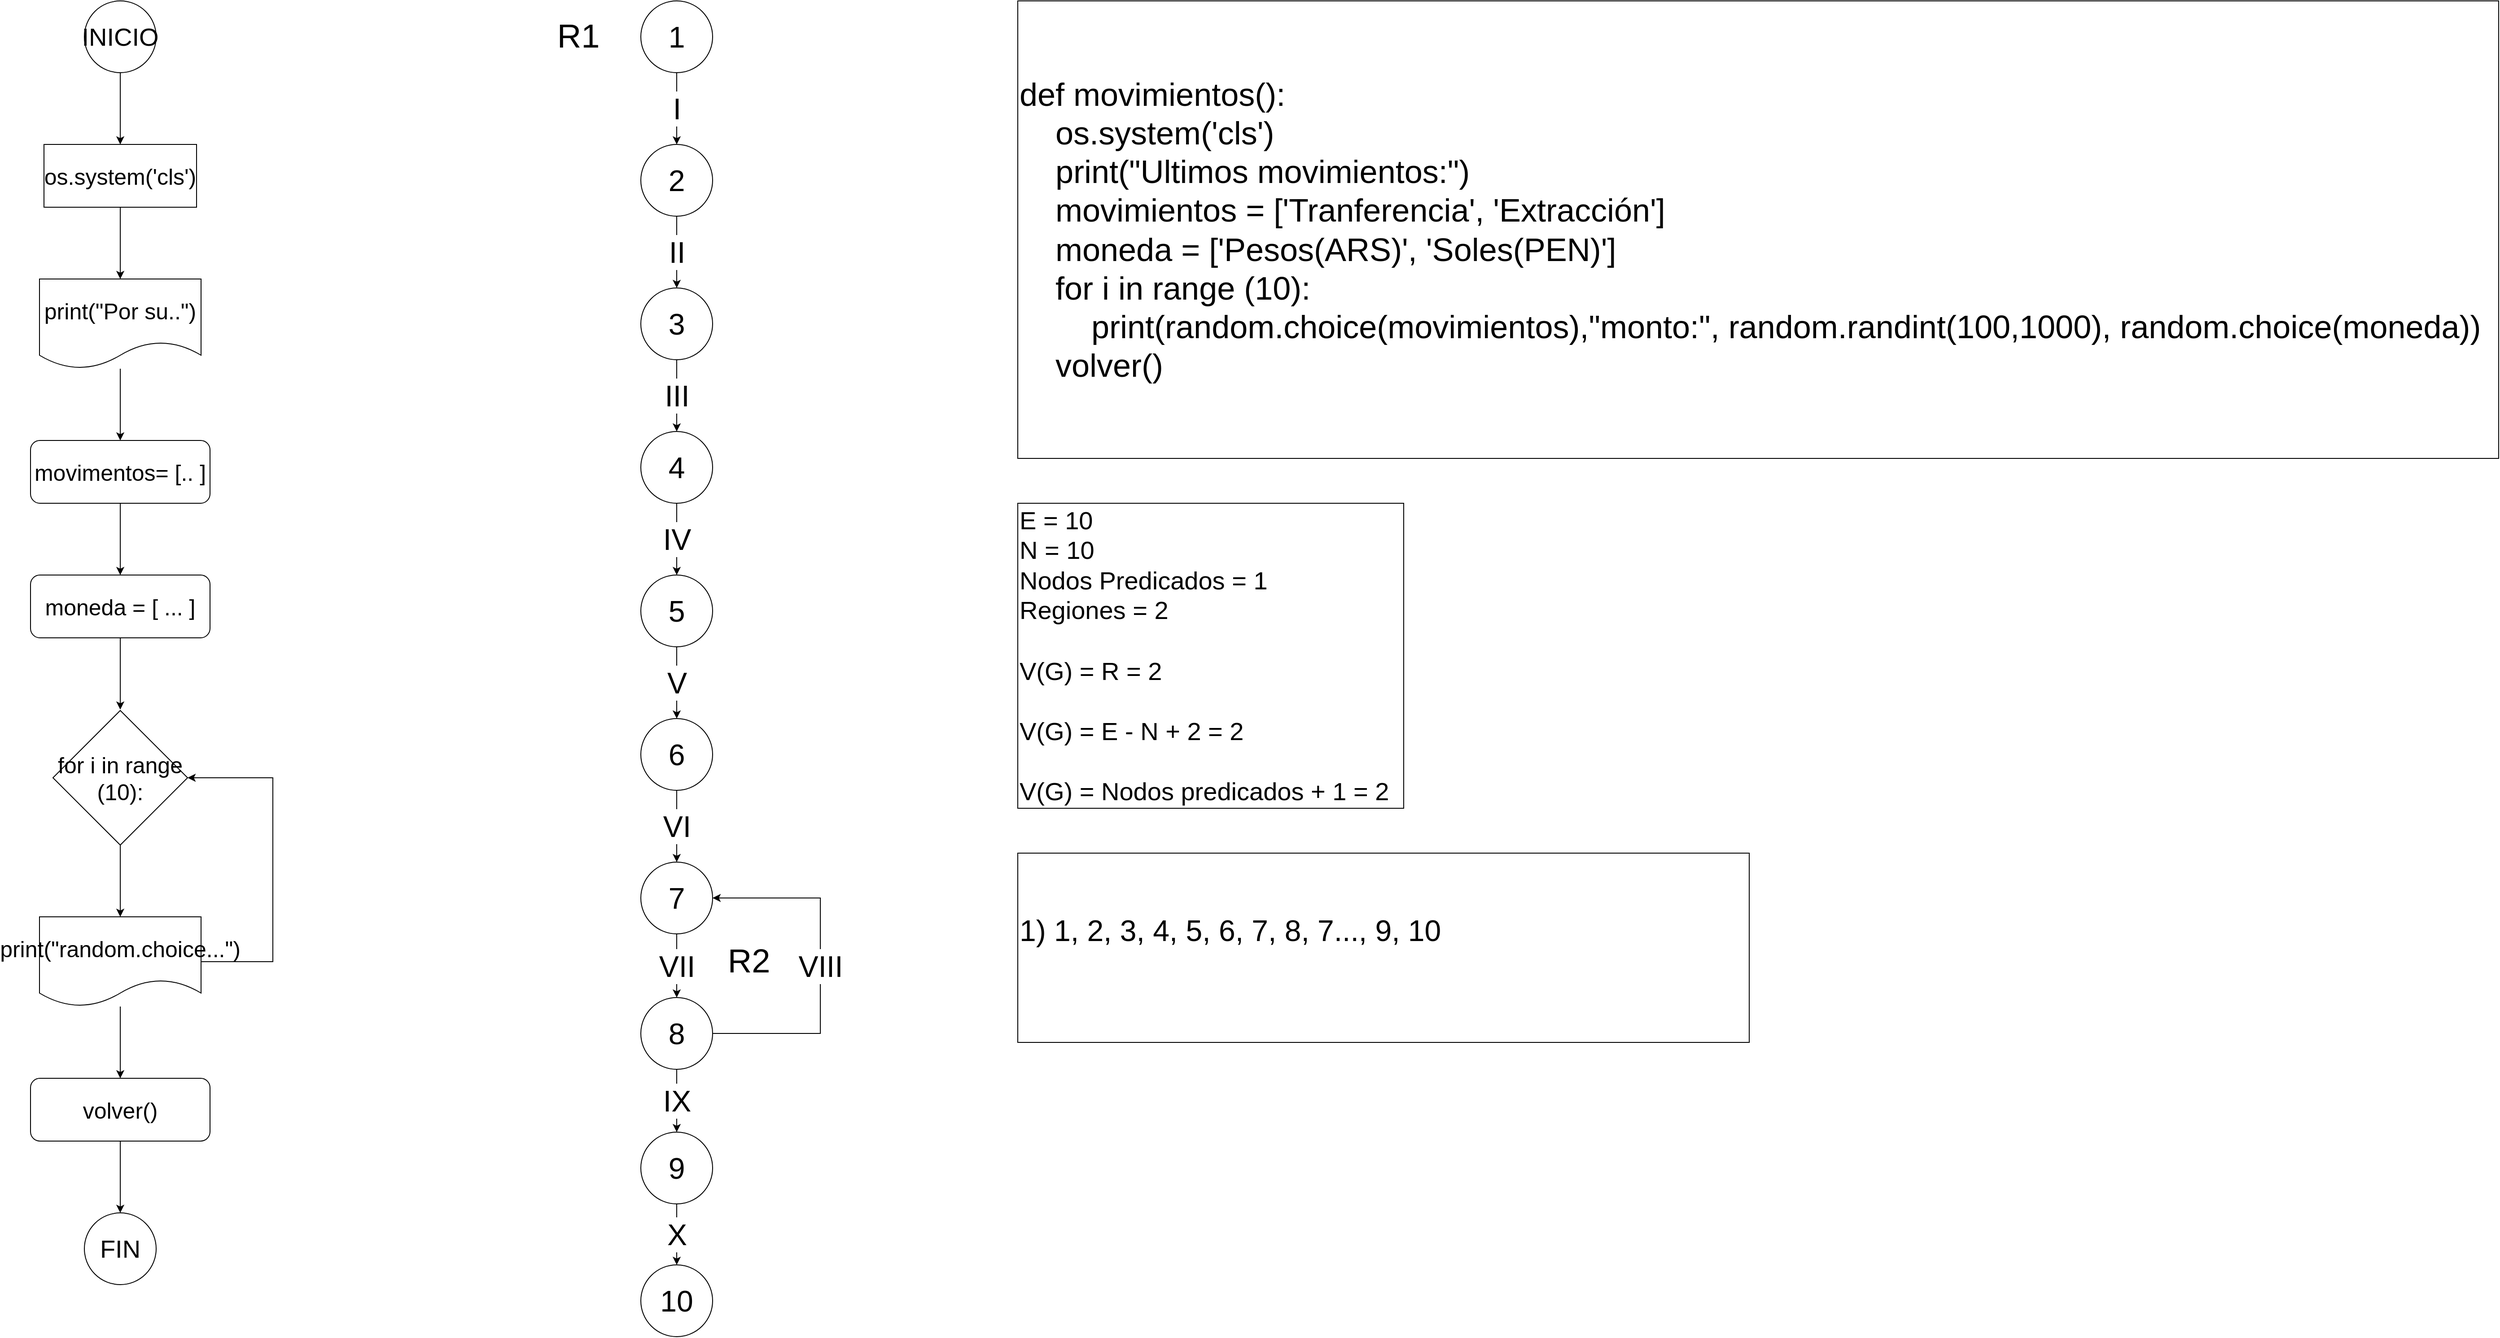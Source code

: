 <mxfile version="19.0.3" type="device"><diagram id="7chyxZPdLf9sWMRFc9ev" name="Página-1"><mxGraphModel dx="4547" dy="674" grid="1" gridSize="10" guides="1" tooltips="1" connect="1" arrows="1" fold="1" page="1" pageScale="1" pageWidth="827" pageHeight="1169" math="0" shadow="0"><root><mxCell id="0"/><mxCell id="1" parent="0"/><mxCell id="v7HFHNvJNVa7QCUc4hzS-2" value="&lt;div&gt;def movimientos():&lt;/div&gt;&lt;div&gt;&amp;nbsp; &amp;nbsp; os.system('cls')&lt;/div&gt;&lt;div&gt;&amp;nbsp; &amp;nbsp; print(&quot;Ultimos movimientos:&quot;)&lt;/div&gt;&lt;div&gt;&amp;nbsp; &amp;nbsp; movimientos = ['Tranferencia', 'Extracción']&lt;/div&gt;&lt;div&gt;&amp;nbsp; &amp;nbsp; moneda = ['Pesos(ARS)', 'Soles(PEN)']&lt;/div&gt;&lt;div&gt;&amp;nbsp; &amp;nbsp; for i in range (10):&lt;/div&gt;&lt;div&gt;&amp;nbsp; &amp;nbsp; &amp;nbsp; &amp;nbsp; print(random.choice(movimientos),&quot;monto:&quot;, random.randint(100,1000), random.choice(moneda))&lt;/div&gt;&lt;div&gt;&amp;nbsp; &amp;nbsp; volver()&lt;/div&gt;" style="rounded=0;whiteSpace=wrap;html=1;align=left;fontSize=36;" vertex="1" parent="1"><mxGeometry x="160" y="1169" width="1650" height="510" as="geometry"/></mxCell><mxCell id="v7HFHNvJNVa7QCUc4hzS-3" value="E = 10&lt;br style=&quot;font-size: 28px;&quot;&gt;N = 10&lt;br style=&quot;font-size: 28px;&quot;&gt;Nodos Predicados = 1&lt;br style=&quot;font-size: 28px;&quot;&gt;Regiones = 2&lt;br style=&quot;font-size: 28px;&quot;&gt;&lt;br style=&quot;font-size: 28px;&quot;&gt;V(G) = R = 2&lt;br style=&quot;font-size: 28px;&quot;&gt;&lt;br style=&quot;font-size: 28px;&quot;&gt;V(G) = E - N + 2 = 2&lt;br style=&quot;font-size: 28px;&quot;&gt;&lt;br style=&quot;font-size: 28px;&quot;&gt;V(G) = Nodos predicados + 1 = 2" style="rounded=0;whiteSpace=wrap;html=1;align=left;fontSize=28;" vertex="1" parent="1"><mxGeometry x="160" y="1729" width="430" height="340" as="geometry"/></mxCell><mxCell id="v7HFHNvJNVa7QCUc4hzS-4" value="&lt;div style=&quot;font-size: 33px;&quot;&gt;1) 1, 2, 3, 4, 5, 6, 7, 8, 7..., 9, 10&lt;span style=&quot;background-color: initial;&quot;&gt;&amp;nbsp;&lt;/span&gt;&lt;/div&gt;&amp;nbsp;" style="rounded=0;whiteSpace=wrap;html=1;align=left;fontSize=33;" vertex="1" parent="1"><mxGeometry x="160" y="2119" width="815" height="211" as="geometry"/></mxCell><mxCell id="v7HFHNvJNVa7QCUc4hzS-7" value="I" style="edgeStyle=orthogonalEdgeStyle;rounded=0;orthogonalLoop=1;jettySize=auto;html=1;fontSize=33;" edge="1" parent="1" source="v7HFHNvJNVa7QCUc4hzS-5" target="v7HFHNvJNVa7QCUc4hzS-6"><mxGeometry relative="1" as="geometry"/></mxCell><mxCell id="v7HFHNvJNVa7QCUc4hzS-5" value="1" style="ellipse;whiteSpace=wrap;html=1;aspect=fixed;fontSize=33;" vertex="1" parent="1"><mxGeometry x="-260" y="1169" width="80" height="80" as="geometry"/></mxCell><mxCell id="v7HFHNvJNVa7QCUc4hzS-9" value="II" style="edgeStyle=orthogonalEdgeStyle;rounded=0;orthogonalLoop=1;jettySize=auto;html=1;fontSize=33;" edge="1" parent="1" source="v7HFHNvJNVa7QCUc4hzS-6" target="v7HFHNvJNVa7QCUc4hzS-8"><mxGeometry relative="1" as="geometry"/></mxCell><mxCell id="v7HFHNvJNVa7QCUc4hzS-6" value="2" style="ellipse;whiteSpace=wrap;html=1;aspect=fixed;fontSize=33;" vertex="1" parent="1"><mxGeometry x="-260" y="1329" width="80" height="80" as="geometry"/></mxCell><mxCell id="v7HFHNvJNVa7QCUc4hzS-11" value="III" style="edgeStyle=orthogonalEdgeStyle;rounded=0;orthogonalLoop=1;jettySize=auto;html=1;fontSize=33;" edge="1" parent="1" source="v7HFHNvJNVa7QCUc4hzS-8" target="v7HFHNvJNVa7QCUc4hzS-10"><mxGeometry relative="1" as="geometry"/></mxCell><mxCell id="v7HFHNvJNVa7QCUc4hzS-8" value="3" style="ellipse;whiteSpace=wrap;html=1;aspect=fixed;fontSize=33;" vertex="1" parent="1"><mxGeometry x="-260" y="1489" width="80" height="80" as="geometry"/></mxCell><mxCell id="v7HFHNvJNVa7QCUc4hzS-13" value="IV" style="edgeStyle=orthogonalEdgeStyle;rounded=0;orthogonalLoop=1;jettySize=auto;html=1;fontSize=33;" edge="1" parent="1" source="v7HFHNvJNVa7QCUc4hzS-10" target="v7HFHNvJNVa7QCUc4hzS-12"><mxGeometry relative="1" as="geometry"/></mxCell><mxCell id="v7HFHNvJNVa7QCUc4hzS-10" value="4" style="ellipse;whiteSpace=wrap;html=1;aspect=fixed;fontSize=33;" vertex="1" parent="1"><mxGeometry x="-260" y="1649" width="80" height="80" as="geometry"/></mxCell><mxCell id="v7HFHNvJNVa7QCUc4hzS-15" value="V" style="edgeStyle=orthogonalEdgeStyle;rounded=0;orthogonalLoop=1;jettySize=auto;html=1;fontSize=33;" edge="1" parent="1" source="v7HFHNvJNVa7QCUc4hzS-12" target="v7HFHNvJNVa7QCUc4hzS-14"><mxGeometry relative="1" as="geometry"/></mxCell><mxCell id="v7HFHNvJNVa7QCUc4hzS-12" value="5" style="ellipse;whiteSpace=wrap;html=1;aspect=fixed;fontSize=33;" vertex="1" parent="1"><mxGeometry x="-260" y="1809" width="80" height="80" as="geometry"/></mxCell><mxCell id="v7HFHNvJNVa7QCUc4hzS-17" value="VI" style="edgeStyle=orthogonalEdgeStyle;rounded=0;orthogonalLoop=1;jettySize=auto;html=1;fontSize=33;" edge="1" parent="1" source="v7HFHNvJNVa7QCUc4hzS-14" target="v7HFHNvJNVa7QCUc4hzS-16"><mxGeometry relative="1" as="geometry"/></mxCell><mxCell id="v7HFHNvJNVa7QCUc4hzS-14" value="6" style="ellipse;whiteSpace=wrap;html=1;aspect=fixed;fontSize=33;" vertex="1" parent="1"><mxGeometry x="-260" y="1969" width="80" height="80" as="geometry"/></mxCell><mxCell id="v7HFHNvJNVa7QCUc4hzS-19" value="VII" style="edgeStyle=orthogonalEdgeStyle;rounded=0;orthogonalLoop=1;jettySize=auto;html=1;fontSize=33;" edge="1" parent="1" source="v7HFHNvJNVa7QCUc4hzS-16" target="v7HFHNvJNVa7QCUc4hzS-18"><mxGeometry relative="1" as="geometry"/></mxCell><mxCell id="v7HFHNvJNVa7QCUc4hzS-16" value="7" style="ellipse;whiteSpace=wrap;html=1;aspect=fixed;fontSize=33;" vertex="1" parent="1"><mxGeometry x="-260" y="2129" width="80" height="80" as="geometry"/></mxCell><mxCell id="v7HFHNvJNVa7QCUc4hzS-21" value="IX" style="edgeStyle=orthogonalEdgeStyle;rounded=0;orthogonalLoop=1;jettySize=auto;html=1;fontSize=33;" edge="1" parent="1" source="v7HFHNvJNVa7QCUc4hzS-18" target="v7HFHNvJNVa7QCUc4hzS-20"><mxGeometry relative="1" as="geometry"/></mxCell><mxCell id="v7HFHNvJNVa7QCUc4hzS-24" value="VIII" style="edgeStyle=orthogonalEdgeStyle;rounded=0;orthogonalLoop=1;jettySize=auto;html=1;exitX=1;exitY=0.5;exitDx=0;exitDy=0;entryX=1;entryY=0.5;entryDx=0;entryDy=0;fontSize=33;" edge="1" parent="1" source="v7HFHNvJNVa7QCUc4hzS-18" target="v7HFHNvJNVa7QCUc4hzS-16"><mxGeometry relative="1" as="geometry"><Array as="points"><mxPoint x="-60" y="2320"/><mxPoint x="-60" y="2169"/></Array></mxGeometry></mxCell><mxCell id="v7HFHNvJNVa7QCUc4hzS-18" value="8" style="ellipse;whiteSpace=wrap;html=1;aspect=fixed;fontSize=33;" vertex="1" parent="1"><mxGeometry x="-260" y="2280" width="80" height="80" as="geometry"/></mxCell><mxCell id="v7HFHNvJNVa7QCUc4hzS-23" value="X" style="edgeStyle=orthogonalEdgeStyle;rounded=0;orthogonalLoop=1;jettySize=auto;html=1;fontSize=33;" edge="1" parent="1" source="v7HFHNvJNVa7QCUc4hzS-20" target="v7HFHNvJNVa7QCUc4hzS-22"><mxGeometry relative="1" as="geometry"/></mxCell><mxCell id="v7HFHNvJNVa7QCUc4hzS-20" value="9" style="ellipse;whiteSpace=wrap;html=1;aspect=fixed;fontSize=33;" vertex="1" parent="1"><mxGeometry x="-260" y="2430" width="80" height="80" as="geometry"/></mxCell><mxCell id="v7HFHNvJNVa7QCUc4hzS-22" value="10" style="ellipse;whiteSpace=wrap;html=1;aspect=fixed;fontSize=33;" vertex="1" parent="1"><mxGeometry x="-260" y="2578" width="80" height="80" as="geometry"/></mxCell><mxCell id="v7HFHNvJNVa7QCUc4hzS-25" value="&lt;font style=&quot;font-size: 37px;&quot;&gt;R1&lt;/font&gt;" style="text;html=1;align=center;verticalAlign=middle;resizable=0;points=[];autosize=1;strokeColor=none;fillColor=none;fontSize=23;" vertex="1" parent="1"><mxGeometry x="-360" y="1189" width="60" height="40" as="geometry"/></mxCell><mxCell id="v7HFHNvJNVa7QCUc4hzS-26" value="&lt;font style=&quot;font-size: 37px;&quot;&gt;R2&lt;/font&gt;" style="text;html=1;align=center;verticalAlign=middle;resizable=0;points=[];autosize=1;strokeColor=none;fillColor=none;fontSize=23;" vertex="1" parent="1"><mxGeometry x="-170" y="2220" width="60" height="40" as="geometry"/></mxCell><mxCell id="v7HFHNvJNVa7QCUc4hzS-29" value="" style="edgeStyle=orthogonalEdgeStyle;rounded=0;orthogonalLoop=1;jettySize=auto;html=1;fontSize=28;" edge="1" parent="1" source="v7HFHNvJNVa7QCUc4hzS-27"><mxGeometry relative="1" as="geometry"><mxPoint x="-840" y="1329" as="targetPoint"/></mxGeometry></mxCell><mxCell id="v7HFHNvJNVa7QCUc4hzS-27" value="INICIO" style="ellipse;whiteSpace=wrap;html=1;aspect=fixed;fontSize=28;" vertex="1" parent="1"><mxGeometry x="-880" y="1169" width="80" height="80" as="geometry"/></mxCell><mxCell id="v7HFHNvJNVa7QCUc4hzS-33" value="" style="edgeStyle=orthogonalEdgeStyle;rounded=0;orthogonalLoop=1;jettySize=auto;html=1;fontSize=28;" edge="1" parent="1" source="v7HFHNvJNVa7QCUc4hzS-31"><mxGeometry relative="1" as="geometry"><mxPoint x="-840" y="1479.0" as="targetPoint"/></mxGeometry></mxCell><mxCell id="v7HFHNvJNVa7QCUc4hzS-31" value="os.system('cls')" style="whiteSpace=wrap;html=1;fontSize=25;" vertex="1" parent="1"><mxGeometry x="-925" y="1329.0" width="170" height="70" as="geometry"/></mxCell><mxCell id="v7HFHNvJNVa7QCUc4hzS-36" value="" style="edgeStyle=orthogonalEdgeStyle;rounded=0;orthogonalLoop=1;jettySize=auto;html=1;fontSize=28;" edge="1" parent="1" source="v7HFHNvJNVa7QCUc4hzS-34"><mxGeometry relative="1" as="geometry"><mxPoint x="-840" y="1659" as="targetPoint"/></mxGeometry></mxCell><mxCell id="v7HFHNvJNVa7QCUc4hzS-34" value="print(&quot;Por su..&quot;)" style="shape=document;whiteSpace=wrap;html=1;boundedLbl=1;fontSize=25;" vertex="1" parent="1"><mxGeometry x="-930" y="1479" width="180" height="100" as="geometry"/></mxCell><mxCell id="v7HFHNvJNVa7QCUc4hzS-39" value="" style="edgeStyle=orthogonalEdgeStyle;rounded=0;orthogonalLoop=1;jettySize=auto;html=1;fontSize=28;" edge="1" parent="1" source="v7HFHNvJNVa7QCUc4hzS-37" target="v7HFHNvJNVa7QCUc4hzS-38"><mxGeometry relative="1" as="geometry"/></mxCell><mxCell id="v7HFHNvJNVa7QCUc4hzS-37" value="movimentos= [.. ]" style="rounded=1;whiteSpace=wrap;html=1;fontSize=25;" vertex="1" parent="1"><mxGeometry x="-940" y="1659" width="200" height="70" as="geometry"/></mxCell><mxCell id="v7HFHNvJNVa7QCUc4hzS-42" value="" style="edgeStyle=orthogonalEdgeStyle;rounded=0;orthogonalLoop=1;jettySize=auto;html=1;fontSize=28;" edge="1" parent="1" source="v7HFHNvJNVa7QCUc4hzS-38"><mxGeometry relative="1" as="geometry"><mxPoint x="-840" y="1959" as="targetPoint"/></mxGeometry></mxCell><mxCell id="v7HFHNvJNVa7QCUc4hzS-38" value="moneda = [ ... ]" style="rounded=1;whiteSpace=wrap;html=1;fontSize=25;" vertex="1" parent="1"><mxGeometry x="-940" y="1809" width="200" height="70" as="geometry"/></mxCell><mxCell id="v7HFHNvJNVa7QCUc4hzS-45" value="" style="edgeStyle=orthogonalEdgeStyle;rounded=0;orthogonalLoop=1;jettySize=auto;html=1;fontSize=28;" edge="1" parent="1" source="v7HFHNvJNVa7QCUc4hzS-43"><mxGeometry relative="1" as="geometry"><mxPoint x="-840" y="2190" as="targetPoint"/></mxGeometry></mxCell><mxCell id="v7HFHNvJNVa7QCUc4hzS-43" value="for i in range (10):" style="rhombus;whiteSpace=wrap;html=1;fontSize=25;" vertex="1" parent="1"><mxGeometry x="-915" y="1960" width="150" height="150" as="geometry"/></mxCell><mxCell id="v7HFHNvJNVa7QCUc4hzS-48" value="" style="edgeStyle=orthogonalEdgeStyle;rounded=0;orthogonalLoop=1;jettySize=auto;html=1;fontSize=28;" edge="1" parent="1" source="v7HFHNvJNVa7QCUc4hzS-46"><mxGeometry relative="1" as="geometry"><mxPoint x="-840" y="2370" as="targetPoint"/></mxGeometry></mxCell><mxCell id="v7HFHNvJNVa7QCUc4hzS-50" style="edgeStyle=orthogonalEdgeStyle;rounded=0;orthogonalLoop=1;jettySize=auto;html=1;exitX=1;exitY=0.5;exitDx=0;exitDy=0;entryX=1;entryY=0.5;entryDx=0;entryDy=0;fontSize=28;" edge="1" parent="1" source="v7HFHNvJNVa7QCUc4hzS-46" target="v7HFHNvJNVa7QCUc4hzS-43"><mxGeometry relative="1" as="geometry"><Array as="points"><mxPoint x="-670" y="2240"/><mxPoint x="-670" y="2035"/></Array></mxGeometry></mxCell><mxCell id="v7HFHNvJNVa7QCUc4hzS-46" value="print(&quot;random.choice...&quot;)" style="shape=document;whiteSpace=wrap;html=1;boundedLbl=1;fontSize=25;" vertex="1" parent="1"><mxGeometry x="-930" y="2190" width="180" height="100" as="geometry"/></mxCell><mxCell id="v7HFHNvJNVa7QCUc4hzS-52" value="" style="edgeStyle=orthogonalEdgeStyle;rounded=0;orthogonalLoop=1;jettySize=auto;html=1;fontSize=28;" edge="1" parent="1" source="v7HFHNvJNVa7QCUc4hzS-49"><mxGeometry relative="1" as="geometry"><mxPoint x="-840" y="2520" as="targetPoint"/></mxGeometry></mxCell><mxCell id="v7HFHNvJNVa7QCUc4hzS-49" value="volver()" style="rounded=1;whiteSpace=wrap;html=1;fontSize=25;" vertex="1" parent="1"><mxGeometry x="-940" y="2370" width="200" height="70" as="geometry"/></mxCell><mxCell id="v7HFHNvJNVa7QCUc4hzS-53" value="FIN" style="ellipse;whiteSpace=wrap;html=1;aspect=fixed;fontSize=28;" vertex="1" parent="1"><mxGeometry x="-880" y="2520" width="80" height="80" as="geometry"/></mxCell></root></mxGraphModel></diagram></mxfile>